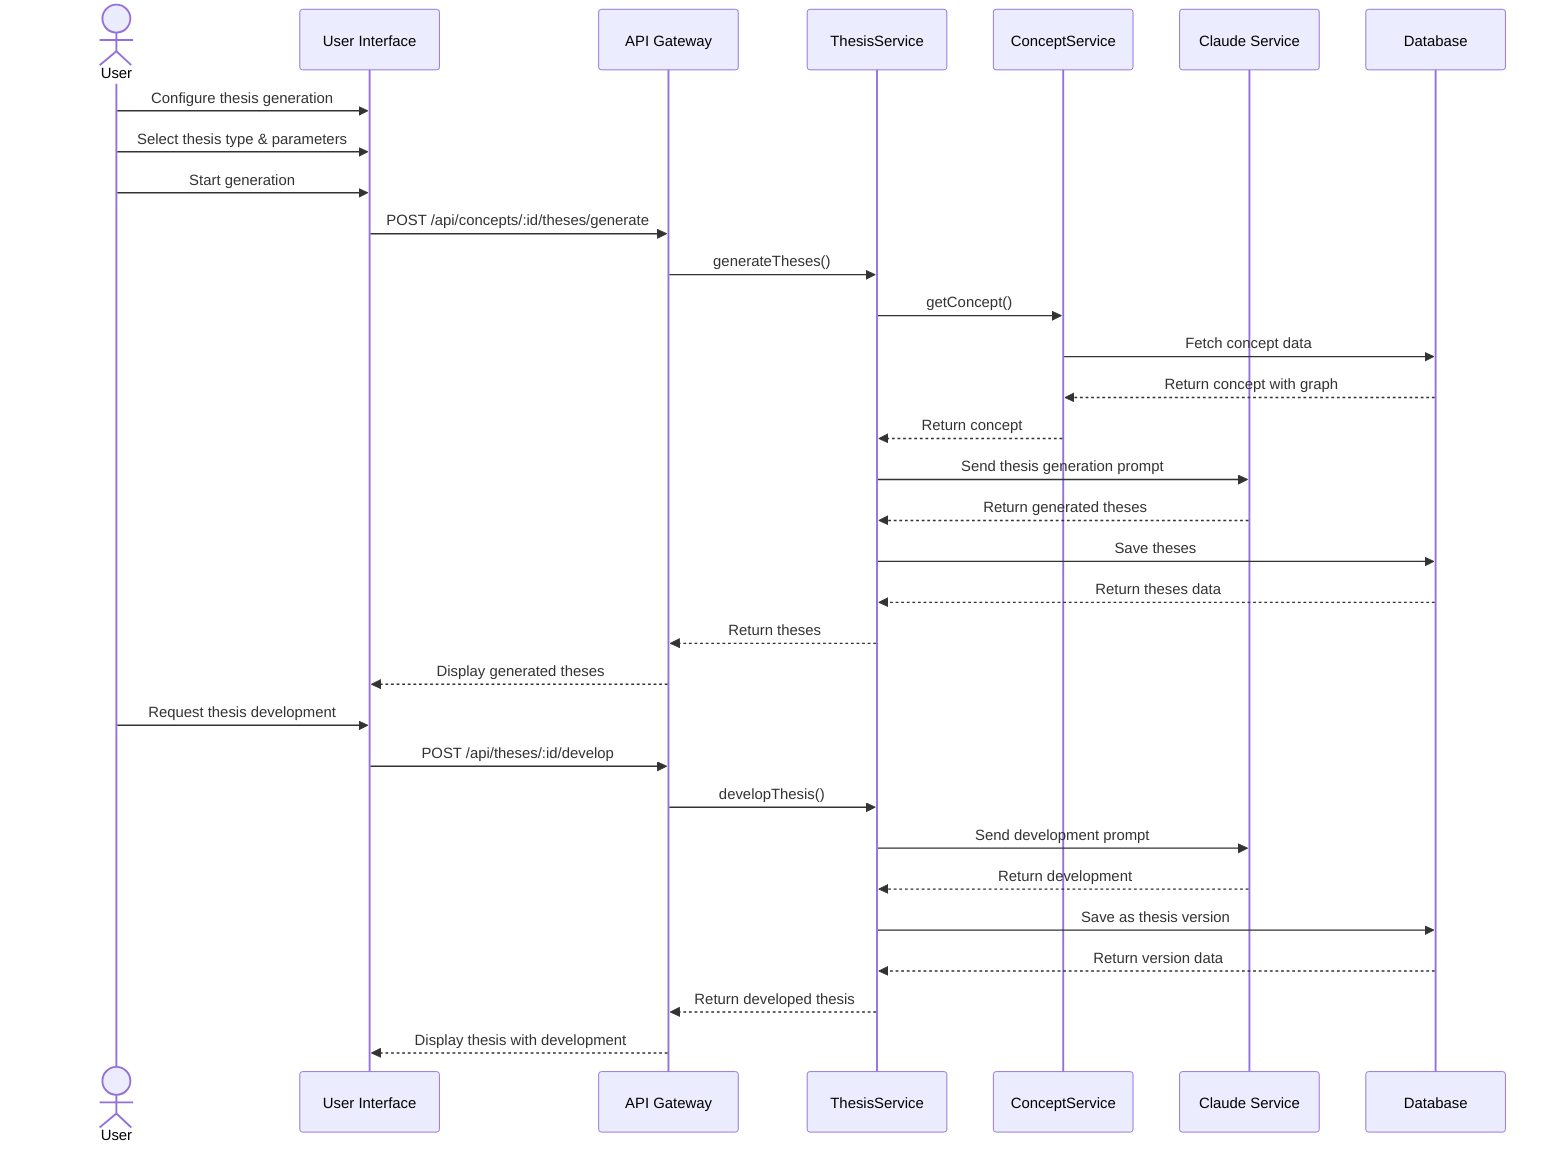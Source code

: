 sequenceDiagram
    actor User
    participant UI as User Interface
    participant API as API Gateway
    participant TS as ThesisService
    participant CS as ConceptService
    participant Claude as Claude Service
    participant DB as Database
    
    User->>UI: Configure thesis generation
    User->>UI: Select thesis type & parameters
    User->>UI: Start generation
    
    UI->>API: POST /api/concepts/:id/theses/generate
    API->>TS: generateTheses()
    TS->>CS: getConcept()
    CS->>DB: Fetch concept data
    DB-->>CS: Return concept with graph
    CS-->>TS: Return concept
    
    TS->>Claude: Send thesis generation prompt
    Claude-->>TS: Return generated theses
    
    TS->>DB: Save theses
    DB-->>TS: Return theses data
    TS-->>API: Return theses
    API-->>UI: Display generated theses
    
    User->>UI: Request thesis development
    UI->>API: POST /api/theses/:id/develop
    API->>TS: developThesis()
    TS->>Claude: Send development prompt
    Claude-->>TS: Return development
    TS->>DB: Save as thesis version
    DB-->>TS: Return version data
    TS-->>API: Return developed thesis
    API-->>UI: Display thesis with development